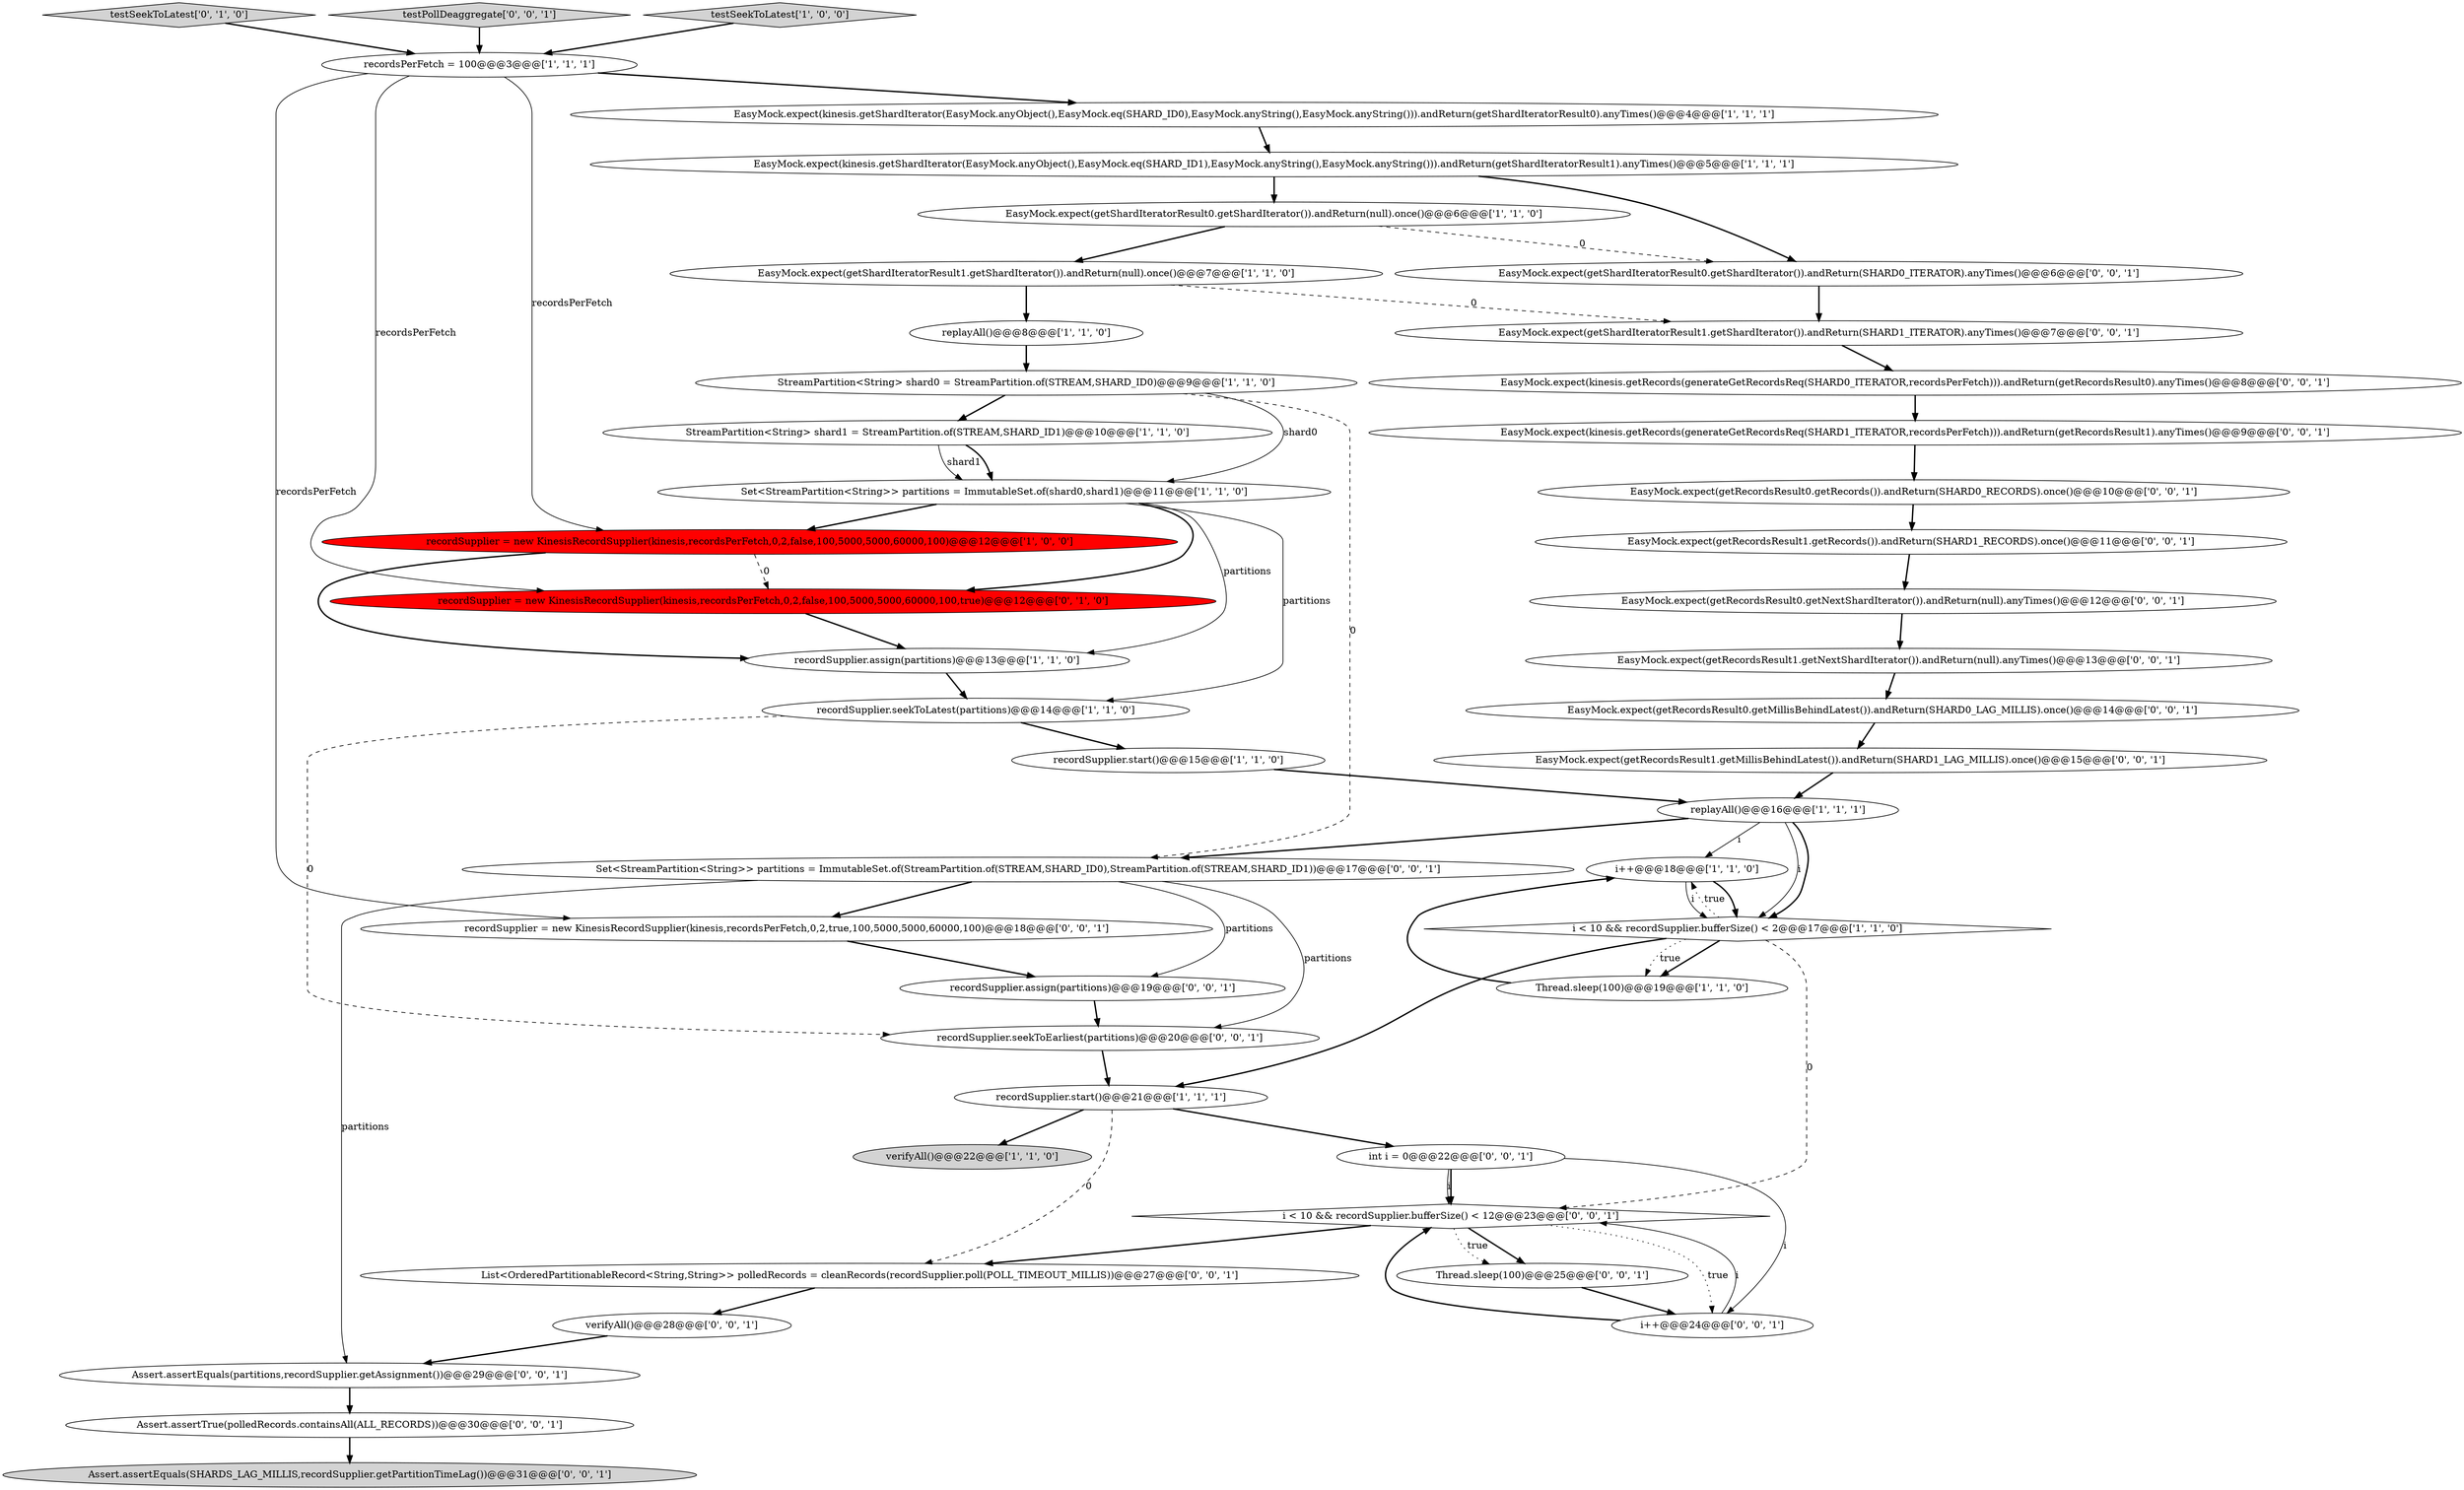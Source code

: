 digraph {
1 [style = filled, label = "EasyMock.expect(kinesis.getShardIterator(EasyMock.anyObject(),EasyMock.eq(SHARD_ID1),EasyMock.anyString(),EasyMock.anyString())).andReturn(getShardIteratorResult1).anyTimes()@@@5@@@['1', '1', '1']", fillcolor = white, shape = ellipse image = "AAA0AAABBB1BBB"];
28 [style = filled, label = "EasyMock.expect(getRecordsResult0.getNextShardIterator()).andReturn(null).anyTimes()@@@12@@@['0', '0', '1']", fillcolor = white, shape = ellipse image = "AAA0AAABBB3BBB"];
12 [style = filled, label = "i++@@@18@@@['1', '1', '0']", fillcolor = white, shape = ellipse image = "AAA0AAABBB1BBB"];
45 [style = filled, label = "Set<StreamPartition<String>> partitions = ImmutableSet.of(StreamPartition.of(STREAM,SHARD_ID0),StreamPartition.of(STREAM,SHARD_ID1))@@@17@@@['0', '0', '1']", fillcolor = white, shape = ellipse image = "AAA0AAABBB3BBB"];
41 [style = filled, label = "EasyMock.expect(getRecordsResult1.getRecords()).andReturn(SHARD1_RECORDS).once()@@@11@@@['0', '0', '1']", fillcolor = white, shape = ellipse image = "AAA0AAABBB3BBB"];
35 [style = filled, label = "EasyMock.expect(getRecordsResult1.getNextShardIterator()).andReturn(null).anyTimes()@@@13@@@['0', '0', '1']", fillcolor = white, shape = ellipse image = "AAA0AAABBB3BBB"];
16 [style = filled, label = "recordSupplier.seekToLatest(partitions)@@@14@@@['1', '1', '0']", fillcolor = white, shape = ellipse image = "AAA0AAABBB1BBB"];
0 [style = filled, label = "verifyAll()@@@22@@@['1', '1', '0']", fillcolor = lightgray, shape = ellipse image = "AAA0AAABBB1BBB"];
8 [style = filled, label = "Set<StreamPartition<String>> partitions = ImmutableSet.of(shard0,shard1)@@@11@@@['1', '1', '0']", fillcolor = white, shape = ellipse image = "AAA0AAABBB1BBB"];
6 [style = filled, label = "Thread.sleep(100)@@@19@@@['1', '1', '0']", fillcolor = white, shape = ellipse image = "AAA0AAABBB1BBB"];
20 [style = filled, label = "testSeekToLatest['0', '1', '0']", fillcolor = lightgray, shape = diamond image = "AAA0AAABBB2BBB"];
7 [style = filled, label = "replayAll()@@@8@@@['1', '1', '0']", fillcolor = white, shape = ellipse image = "AAA0AAABBB1BBB"];
15 [style = filled, label = "recordSupplier = new KinesisRecordSupplier(kinesis,recordsPerFetch,0,2,false,100,5000,5000,60000,100)@@@12@@@['1', '0', '0']", fillcolor = red, shape = ellipse image = "AAA1AAABBB1BBB"];
26 [style = filled, label = "Thread.sleep(100)@@@25@@@['0', '0', '1']", fillcolor = white, shape = ellipse image = "AAA0AAABBB3BBB"];
18 [style = filled, label = "recordSupplier.start()@@@15@@@['1', '1', '0']", fillcolor = white, shape = ellipse image = "AAA0AAABBB1BBB"];
24 [style = filled, label = "Assert.assertTrue(polledRecords.containsAll(ALL_RECORDS))@@@30@@@['0', '0', '1']", fillcolor = white, shape = ellipse image = "AAA0AAABBB3BBB"];
2 [style = filled, label = "StreamPartition<String> shard0 = StreamPartition.of(STREAM,SHARD_ID0)@@@9@@@['1', '1', '0']", fillcolor = white, shape = ellipse image = "AAA0AAABBB1BBB"];
4 [style = filled, label = "recordsPerFetch = 100@@@3@@@['1', '1', '1']", fillcolor = white, shape = ellipse image = "AAA0AAABBB1BBB"];
32 [style = filled, label = "recordSupplier.seekToEarliest(partitions)@@@20@@@['0', '0', '1']", fillcolor = white, shape = ellipse image = "AAA0AAABBB3BBB"];
31 [style = filled, label = "verifyAll()@@@28@@@['0', '0', '1']", fillcolor = white, shape = ellipse image = "AAA0AAABBB3BBB"];
14 [style = filled, label = "replayAll()@@@16@@@['1', '1', '1']", fillcolor = white, shape = ellipse image = "AAA0AAABBB1BBB"];
38 [style = filled, label = "recordSupplier.assign(partitions)@@@19@@@['0', '0', '1']", fillcolor = white, shape = ellipse image = "AAA0AAABBB3BBB"];
11 [style = filled, label = "i < 10 && recordSupplier.bufferSize() < 2@@@17@@@['1', '1', '0']", fillcolor = white, shape = diamond image = "AAA0AAABBB1BBB"];
29 [style = filled, label = "testPollDeaggregate['0', '0', '1']", fillcolor = lightgray, shape = diamond image = "AAA0AAABBB3BBB"];
43 [style = filled, label = "recordSupplier = new KinesisRecordSupplier(kinesis,recordsPerFetch,0,2,true,100,5000,5000,60000,100)@@@18@@@['0', '0', '1']", fillcolor = white, shape = ellipse image = "AAA0AAABBB3BBB"];
25 [style = filled, label = "EasyMock.expect(kinesis.getRecords(generateGetRecordsReq(SHARD1_ITERATOR,recordsPerFetch))).andReturn(getRecordsResult1).anyTimes()@@@9@@@['0', '0', '1']", fillcolor = white, shape = ellipse image = "AAA0AAABBB3BBB"];
44 [style = filled, label = "EasyMock.expect(getShardIteratorResult0.getShardIterator()).andReturn(SHARD0_ITERATOR).anyTimes()@@@6@@@['0', '0', '1']", fillcolor = white, shape = ellipse image = "AAA0AAABBB3BBB"];
22 [style = filled, label = "i < 10 && recordSupplier.bufferSize() < 12@@@23@@@['0', '0', '1']", fillcolor = white, shape = diamond image = "AAA0AAABBB3BBB"];
21 [style = filled, label = "recordSupplier = new KinesisRecordSupplier(kinesis,recordsPerFetch,0,2,false,100,5000,5000,60000,100,true)@@@12@@@['0', '1', '0']", fillcolor = red, shape = ellipse image = "AAA1AAABBB2BBB"];
37 [style = filled, label = "Assert.assertEquals(partitions,recordSupplier.getAssignment())@@@29@@@['0', '0', '1']", fillcolor = white, shape = ellipse image = "AAA0AAABBB3BBB"];
10 [style = filled, label = "EasyMock.expect(getShardIteratorResult1.getShardIterator()).andReturn(null).once()@@@7@@@['1', '1', '0']", fillcolor = white, shape = ellipse image = "AAA0AAABBB1BBB"];
13 [style = filled, label = "recordSupplier.assign(partitions)@@@13@@@['1', '1', '0']", fillcolor = white, shape = ellipse image = "AAA0AAABBB1BBB"];
34 [style = filled, label = "EasyMock.expect(kinesis.getRecords(generateGetRecordsReq(SHARD0_ITERATOR,recordsPerFetch))).andReturn(getRecordsResult0).anyTimes()@@@8@@@['0', '0', '1']", fillcolor = white, shape = ellipse image = "AAA0AAABBB3BBB"];
40 [style = filled, label = "Assert.assertEquals(SHARDS_LAG_MILLIS,recordSupplier.getPartitionTimeLag())@@@31@@@['0', '0', '1']", fillcolor = lightgray, shape = ellipse image = "AAA0AAABBB3BBB"];
42 [style = filled, label = "List<OrderedPartitionableRecord<String,String>> polledRecords = cleanRecords(recordSupplier.poll(POLL_TIMEOUT_MILLIS))@@@27@@@['0', '0', '1']", fillcolor = white, shape = ellipse image = "AAA0AAABBB3BBB"];
17 [style = filled, label = "recordSupplier.start()@@@21@@@['1', '1', '1']", fillcolor = white, shape = ellipse image = "AAA0AAABBB1BBB"];
5 [style = filled, label = "EasyMock.expect(kinesis.getShardIterator(EasyMock.anyObject(),EasyMock.eq(SHARD_ID0),EasyMock.anyString(),EasyMock.anyString())).andReturn(getShardIteratorResult0).anyTimes()@@@4@@@['1', '1', '1']", fillcolor = white, shape = ellipse image = "AAA0AAABBB1BBB"];
30 [style = filled, label = "EasyMock.expect(getRecordsResult1.getMillisBehindLatest()).andReturn(SHARD1_LAG_MILLIS).once()@@@15@@@['0', '0', '1']", fillcolor = white, shape = ellipse image = "AAA0AAABBB3BBB"];
9 [style = filled, label = "testSeekToLatest['1', '0', '0']", fillcolor = lightgray, shape = diamond image = "AAA0AAABBB1BBB"];
27 [style = filled, label = "EasyMock.expect(getShardIteratorResult1.getShardIterator()).andReturn(SHARD1_ITERATOR).anyTimes()@@@7@@@['0', '0', '1']", fillcolor = white, shape = ellipse image = "AAA0AAABBB3BBB"];
23 [style = filled, label = "EasyMock.expect(getRecordsResult0.getRecords()).andReturn(SHARD0_RECORDS).once()@@@10@@@['0', '0', '1']", fillcolor = white, shape = ellipse image = "AAA0AAABBB3BBB"];
36 [style = filled, label = "EasyMock.expect(getRecordsResult0.getMillisBehindLatest()).andReturn(SHARD0_LAG_MILLIS).once()@@@14@@@['0', '0', '1']", fillcolor = white, shape = ellipse image = "AAA0AAABBB3BBB"];
3 [style = filled, label = "StreamPartition<String> shard1 = StreamPartition.of(STREAM,SHARD_ID1)@@@10@@@['1', '1', '0']", fillcolor = white, shape = ellipse image = "AAA0AAABBB1BBB"];
33 [style = filled, label = "int i = 0@@@22@@@['0', '0', '1']", fillcolor = white, shape = ellipse image = "AAA0AAABBB3BBB"];
39 [style = filled, label = "i++@@@24@@@['0', '0', '1']", fillcolor = white, shape = ellipse image = "AAA0AAABBB3BBB"];
19 [style = filled, label = "EasyMock.expect(getShardIteratorResult0.getShardIterator()).andReturn(null).once()@@@6@@@['1', '1', '0']", fillcolor = white, shape = ellipse image = "AAA0AAABBB1BBB"];
22->26 [style = bold, label=""];
4->15 [style = solid, label="recordsPerFetch"];
31->37 [style = bold, label=""];
33->39 [style = solid, label="i"];
15->13 [style = bold, label=""];
16->18 [style = bold, label=""];
34->25 [style = bold, label=""];
37->24 [style = bold, label=""];
8->15 [style = bold, label=""];
29->4 [style = bold, label=""];
1->44 [style = bold, label=""];
16->32 [style = dashed, label="0"];
25->23 [style = bold, label=""];
22->39 [style = dotted, label="true"];
9->4 [style = bold, label=""];
2->3 [style = bold, label=""];
11->6 [style = bold, label=""];
45->37 [style = solid, label="partitions"];
12->11 [style = bold, label=""];
14->11 [style = solid, label="i"];
11->12 [style = dotted, label="true"];
4->43 [style = solid, label="recordsPerFetch"];
11->22 [style = dashed, label="0"];
15->21 [style = dashed, label="0"];
19->10 [style = bold, label=""];
17->33 [style = bold, label=""];
42->31 [style = bold, label=""];
24->40 [style = bold, label=""];
14->12 [style = solid, label="i"];
23->41 [style = bold, label=""];
14->45 [style = bold, label=""];
10->27 [style = dashed, label="0"];
17->42 [style = dashed, label="0"];
39->22 [style = solid, label="i"];
10->7 [style = bold, label=""];
13->16 [style = bold, label=""];
26->39 [style = bold, label=""];
20->4 [style = bold, label=""];
41->28 [style = bold, label=""];
38->32 [style = bold, label=""];
39->22 [style = bold, label=""];
19->44 [style = dashed, label="0"];
3->8 [style = solid, label="shard1"];
5->1 [style = bold, label=""];
36->30 [style = bold, label=""];
28->35 [style = bold, label=""];
33->22 [style = solid, label="i"];
17->0 [style = bold, label=""];
27->34 [style = bold, label=""];
43->38 [style = bold, label=""];
45->43 [style = bold, label=""];
22->26 [style = dotted, label="true"];
2->45 [style = dashed, label="0"];
7->2 [style = bold, label=""];
11->6 [style = dotted, label="true"];
3->8 [style = bold, label=""];
4->21 [style = solid, label="recordsPerFetch"];
45->32 [style = solid, label="partitions"];
8->21 [style = bold, label=""];
30->14 [style = bold, label=""];
11->17 [style = bold, label=""];
22->42 [style = bold, label=""];
2->8 [style = solid, label="shard0"];
12->11 [style = solid, label="i"];
45->38 [style = solid, label="partitions"];
35->36 [style = bold, label=""];
8->13 [style = solid, label="partitions"];
1->19 [style = bold, label=""];
44->27 [style = bold, label=""];
8->16 [style = solid, label="partitions"];
14->11 [style = bold, label=""];
4->5 [style = bold, label=""];
18->14 [style = bold, label=""];
32->17 [style = bold, label=""];
33->22 [style = bold, label=""];
21->13 [style = bold, label=""];
6->12 [style = bold, label=""];
}
